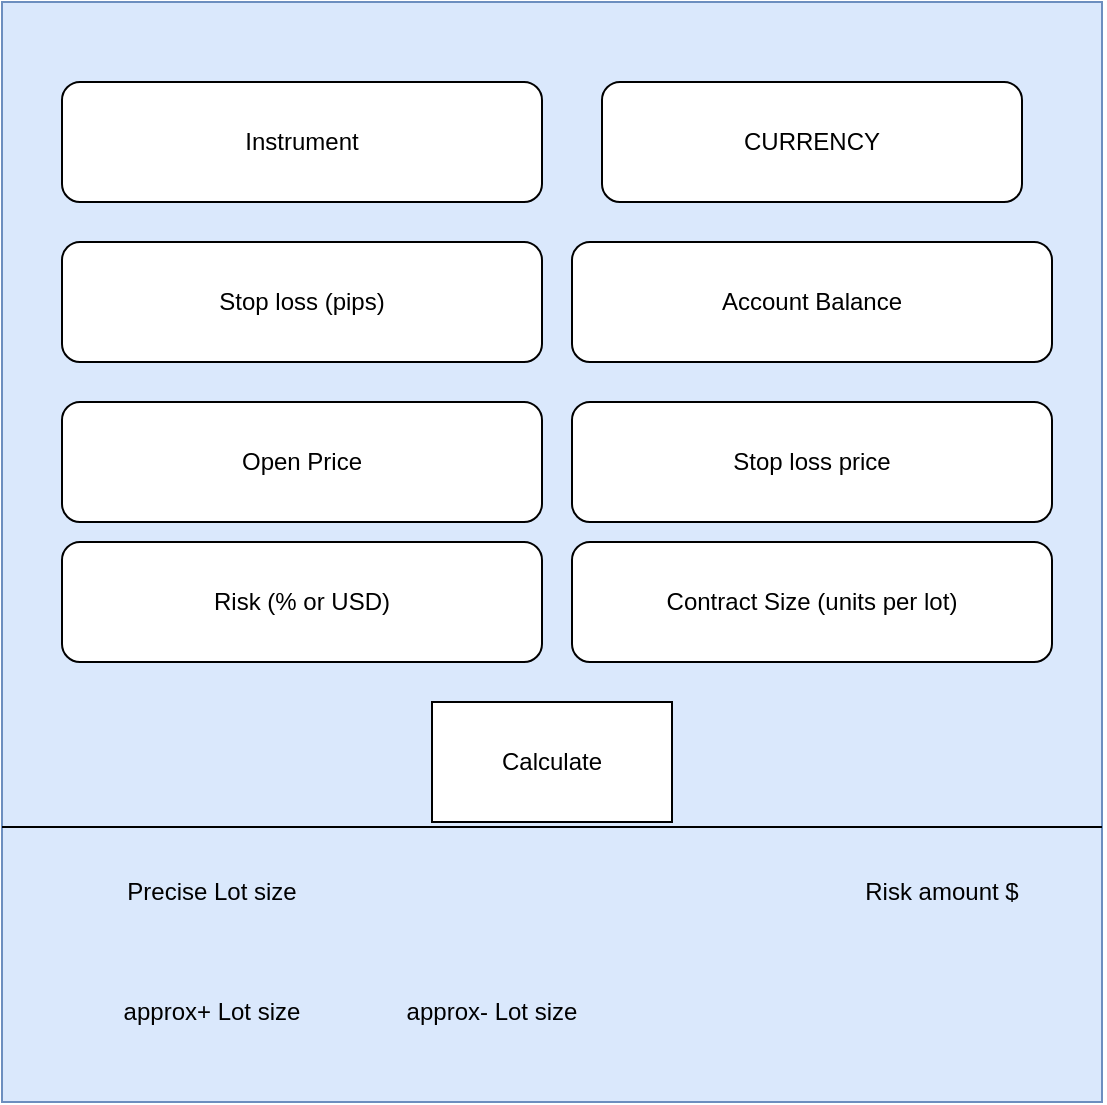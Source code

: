 <mxfile version="20.7.4" type="github">
  <diagram id="HgfWX8y3OkLMgKvYEy1b" name="Page-1">
    <mxGraphModel dx="794" dy="1607" grid="1" gridSize="10" guides="1" tooltips="1" connect="1" arrows="1" fold="1" page="1" pageScale="1" pageWidth="827" pageHeight="1169" math="0" shadow="0">
      <root>
        <mxCell id="0" />
        <mxCell id="1" parent="0" />
        <mxCell id="4IUI6o5qjSnM7iL3YU8Y-1" value="" style="whiteSpace=wrap;html=1;aspect=fixed;fillColor=#dae8fc;strokeColor=#6c8ebf;" vertex="1" parent="1">
          <mxGeometry x="80" y="-100" width="550" height="550" as="geometry" />
        </mxCell>
        <mxCell id="4IUI6o5qjSnM7iL3YU8Y-2" value="Instrument" style="rounded=1;whiteSpace=wrap;html=1;" vertex="1" parent="1">
          <mxGeometry x="110" y="-60" width="240" height="60" as="geometry" />
        </mxCell>
        <mxCell id="4IUI6o5qjSnM7iL3YU8Y-3" value="CURRENCY" style="rounded=1;whiteSpace=wrap;html=1;" vertex="1" parent="1">
          <mxGeometry x="380" y="-60" width="210" height="60" as="geometry" />
        </mxCell>
        <mxCell id="4IUI6o5qjSnM7iL3YU8Y-4" value="Stop loss (pips)" style="rounded=1;whiteSpace=wrap;html=1;" vertex="1" parent="1">
          <mxGeometry x="110" y="20" width="240" height="60" as="geometry" />
        </mxCell>
        <mxCell id="4IUI6o5qjSnM7iL3YU8Y-5" value="Account Balance" style="rounded=1;whiteSpace=wrap;html=1;" vertex="1" parent="1">
          <mxGeometry x="365" y="20" width="240" height="60" as="geometry" />
        </mxCell>
        <mxCell id="4IUI6o5qjSnM7iL3YU8Y-6" value="Open Price&lt;span style=&quot;color: rgba(0, 0, 0, 0); font-family: monospace; font-size: 0px; text-align: start;&quot;&gt;%3CmxGraphModel%3E%3Croot%3E%3CmxCell%20id%3D%220%22%2F%3E%3CmxCell%20id%3D%221%22%20parent%3D%220%22%2F%3E%3CmxCell%20id%3D%222%22%20value%3D%22Pairs%22%20style%3D%22rounded%3D1%3BwhiteSpace%3Dwrap%3Bhtml%3D1%3B%22%20vertex%3D%221%22%20parent%3D%221%22%3E%3CmxGeometry%20x%3D%22110%22%20y%3D%2220%22%20width%3D%22240%22%20height%3D%2260%22%20as%3D%22geometry%22%2F%3E%3C%2FmxCell%3E%3C%2Froot%3E%3C%2FmxGraphModel%3E&lt;/span&gt;&lt;span style=&quot;color: rgba(0, 0, 0, 0); font-family: monospace; font-size: 0px; text-align: start;&quot;&gt;%3CmxGraphModel%3E%3Croot%3E%3CmxCell%20id%3D%220%22%2F%3E%3CmxCell%20id%3D%221%22%20parent%3D%220%22%2F%3E%3CmxCell%20id%3D%222%22%20value%3D%22Pairs%22%20style%3D%22rounded%3D1%3BwhiteSpace%3Dwrap%3Bhtml%3D1%3B%22%20vertex%3D%221%22%20parent%3D%221%22%3E%3CmxGeometry%20x%3D%22110%22%20y%3D%2220%22%20width%3D%22240%22%20height%3D%2260%22%20as%3D%22geometry%22%2F%3E%3C%2FmxCell%3E%3C%2Froot%3E%3C%2FmxGraphModel%3E&lt;/span&gt;" style="rounded=1;whiteSpace=wrap;html=1;" vertex="1" parent="1">
          <mxGeometry x="110" y="100" width="240" height="60" as="geometry" />
        </mxCell>
        <mxCell id="4IUI6o5qjSnM7iL3YU8Y-7" value="Stop loss price" style="rounded=1;whiteSpace=wrap;html=1;" vertex="1" parent="1">
          <mxGeometry x="365" y="100" width="240" height="60" as="geometry" />
        </mxCell>
        <mxCell id="4IUI6o5qjSnM7iL3YU8Y-8" value="Risk (% or USD)" style="rounded=1;whiteSpace=wrap;html=1;" vertex="1" parent="1">
          <mxGeometry x="110" y="170" width="240" height="60" as="geometry" />
        </mxCell>
        <mxCell id="4IUI6o5qjSnM7iL3YU8Y-9" value="Contract Size (units per lot)" style="rounded=1;whiteSpace=wrap;html=1;" vertex="1" parent="1">
          <mxGeometry x="365" y="170" width="240" height="60" as="geometry" />
        </mxCell>
        <mxCell id="4IUI6o5qjSnM7iL3YU8Y-11" value="Precise Lot size" style="text;html=1;strokeColor=none;fillColor=none;align=center;verticalAlign=middle;whiteSpace=wrap;rounded=0;" vertex="1" parent="1">
          <mxGeometry x="130" y="330" width="110" height="30" as="geometry" />
        </mxCell>
        <mxCell id="4IUI6o5qjSnM7iL3YU8Y-12" value="approx+ Lot size" style="text;html=1;strokeColor=none;fillColor=none;align=center;verticalAlign=middle;whiteSpace=wrap;rounded=0;" vertex="1" parent="1">
          <mxGeometry x="130" y="390" width="110" height="30" as="geometry" />
        </mxCell>
        <mxCell id="4IUI6o5qjSnM7iL3YU8Y-13" value="approx- Lot size" style="text;html=1;strokeColor=none;fillColor=none;align=center;verticalAlign=middle;whiteSpace=wrap;rounded=0;" vertex="1" parent="1">
          <mxGeometry x="270" y="390" width="110" height="30" as="geometry" />
        </mxCell>
        <mxCell id="4IUI6o5qjSnM7iL3YU8Y-14" value="Risk amount $" style="text;html=1;strokeColor=none;fillColor=none;align=center;verticalAlign=middle;whiteSpace=wrap;rounded=0;" vertex="1" parent="1">
          <mxGeometry x="495" y="330" width="110" height="30" as="geometry" />
        </mxCell>
        <mxCell id="4IUI6o5qjSnM7iL3YU8Y-15" value="Calculate" style="rounded=0;whiteSpace=wrap;html=1;" vertex="1" parent="1">
          <mxGeometry x="295" y="250" width="120" height="60" as="geometry" />
        </mxCell>
        <mxCell id="4IUI6o5qjSnM7iL3YU8Y-16" value="" style="endArrow=none;html=1;rounded=0;exitX=0;exitY=0.75;exitDx=0;exitDy=0;entryX=1;entryY=0.75;entryDx=0;entryDy=0;" edge="1" parent="1" source="4IUI6o5qjSnM7iL3YU8Y-1" target="4IUI6o5qjSnM7iL3YU8Y-1">
          <mxGeometry width="50" height="50" relative="1" as="geometry">
            <mxPoint x="390" y="300" as="sourcePoint" />
            <mxPoint x="440" y="250" as="targetPoint" />
          </mxGeometry>
        </mxCell>
      </root>
    </mxGraphModel>
  </diagram>
</mxfile>
